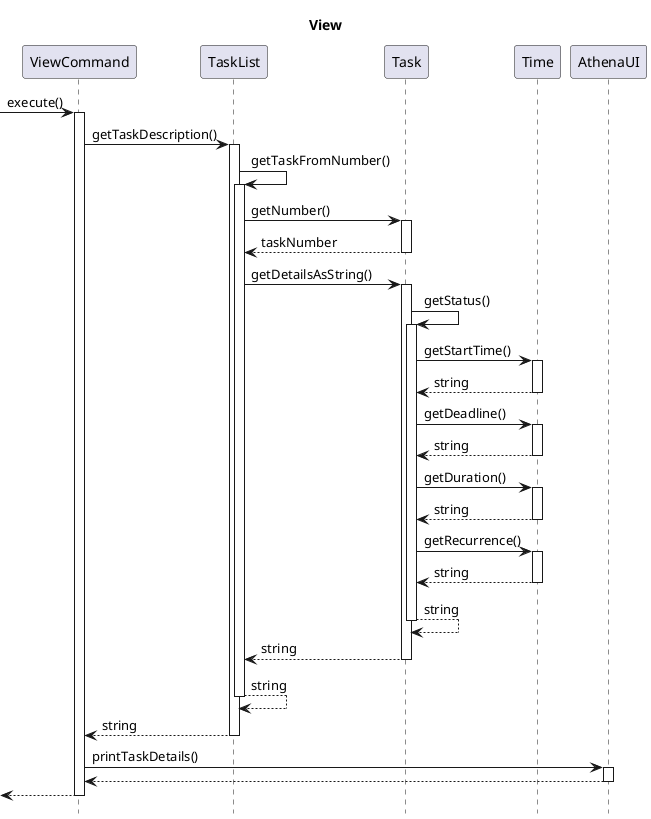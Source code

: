 @startuml
hide footbox
title View


->ViewCommand++: execute()

ViewCommand->TaskList++: getTaskDescription()

TaskList->TaskList++: getTaskFromNumber()

TaskList->Task++:getNumber()
return taskNumber
TaskList->Task++:getDetailsAsString()
Task->Task++:getStatus()

Task->Time++:getStartTime()
return string
Task->Time++:getDeadline()
return string
Task->Time++:getDuration()
return string
Task->Time++:getRecurrence()
return string
return string
return string
return string
return string
ViewCommand->AthenaUI++: printTaskDetails()
return
<--ViewCommand--

@enduml